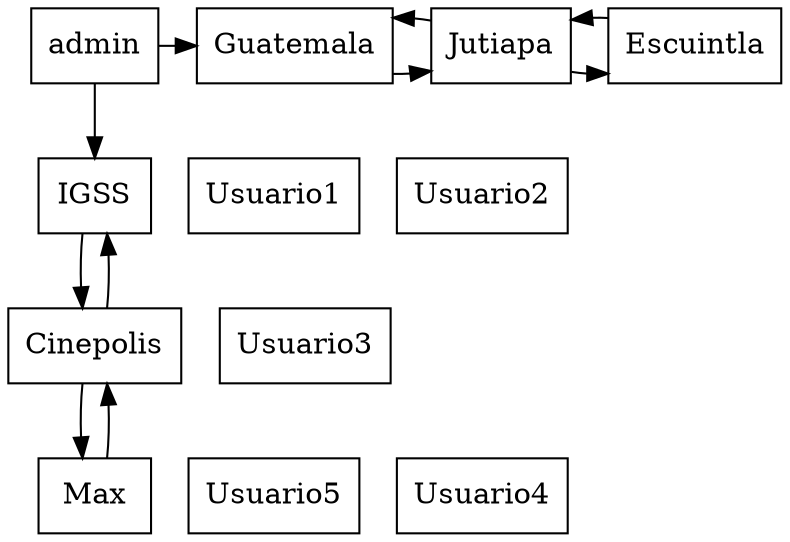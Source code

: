 digraph G {
    node [shape=box];
    n0 [label = "admin" group=1];
Guatemala[label = "Guatemala" group=2];
Jutiapa[label = "Jutiapa" group=3];
Escuintla[label = "Escuintla" group=4];
n0 -> Guatemala;
Guatemala -> Jutiapa;
Jutiapa -> Guatemala;
Jutiapa -> Escuintla;
Escuintla -> Jutiapa;
IGSS[label = "IGSS" group=1];
Cinepolis[label = "Cinepolis" group=1];
Max[label = "Max" group=1];
n0 -> IGSS;
IGSS -> Cinepolis;
Cinepolis -> IGSS;
Cinepolis -> Max;
Max -> Cinepolis;
{rank=same; n0; Guatemala; Jutiapa; Escuintla; }

IGSS[label = "IGSS" group=1];
Usuario1[label = "Usuario1" group=2];
Usuario2[label = "Usuario2" group=3];
Cinepolis[label = "Cinepolis" group=0];
Usuario3[label = "Usuario3" group=2];
Max[label = "Max" group=0];
Usuario5[label = "Usuario5" group=3];
Usuario4[label = "Usuario4" group=4];
{rank=same;IGSS; Usuario1; Usuario2; }

{rank=same;Cinepolis; Usuario3; }

{rank=same;Max; Usuario5; Usuario4; }

}

